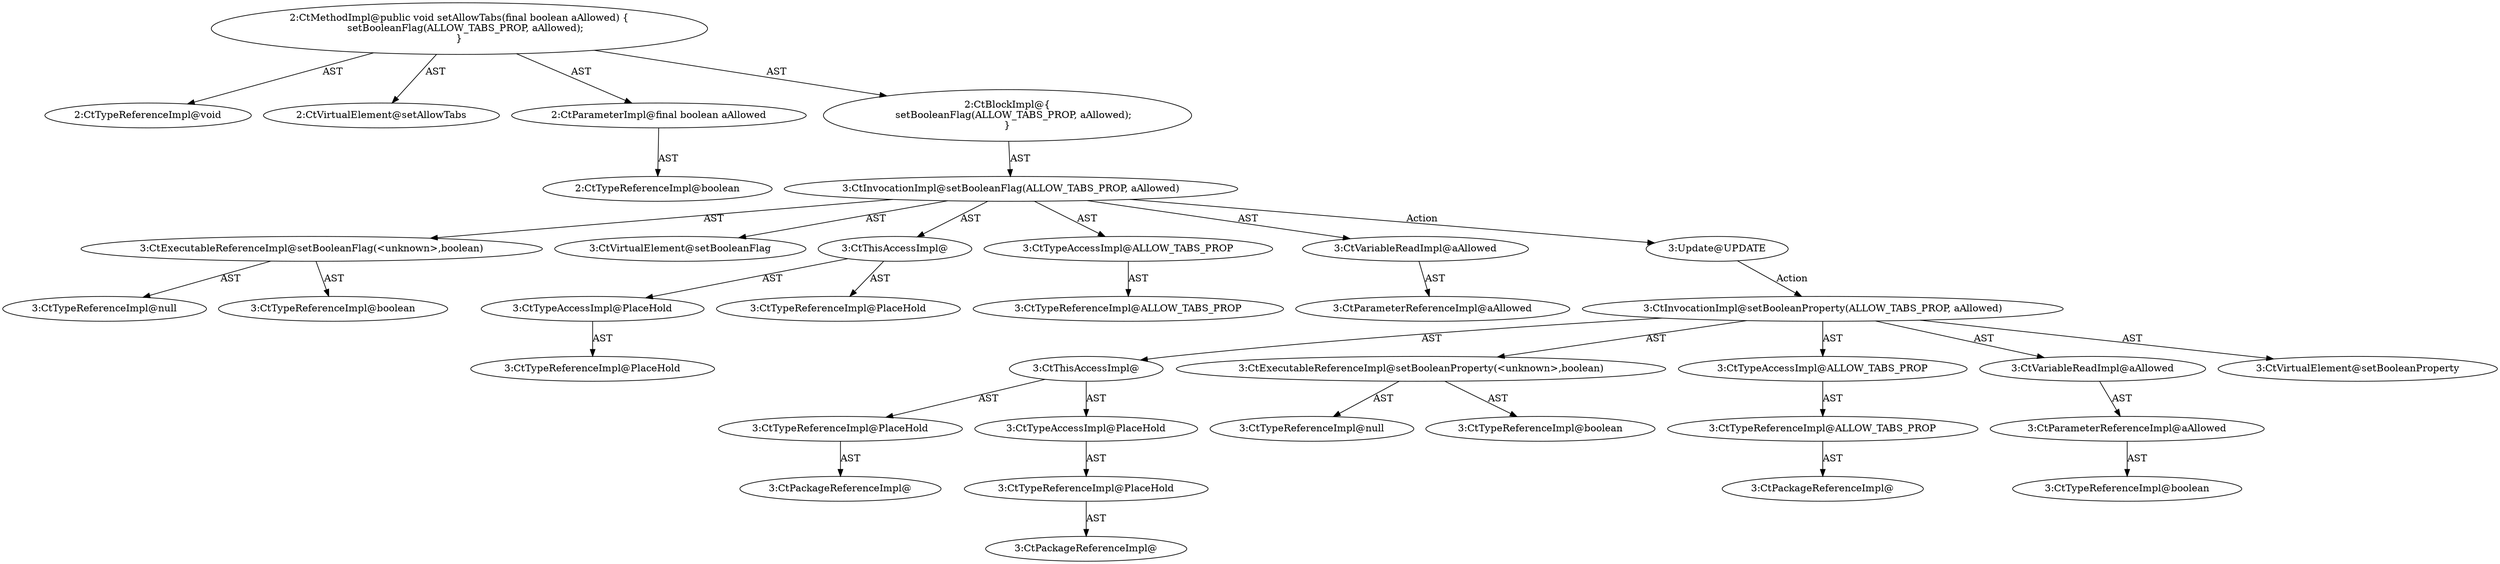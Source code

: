 digraph "setAllowTabs#?,boolean" {
0 [label="2:CtTypeReferenceImpl@void" shape=ellipse]
1 [label="2:CtVirtualElement@setAllowTabs" shape=ellipse]
2 [label="2:CtParameterImpl@final boolean aAllowed" shape=ellipse]
3 [label="2:CtTypeReferenceImpl@boolean" shape=ellipse]
4 [label="3:CtExecutableReferenceImpl@setBooleanFlag(<unknown>,boolean)" shape=ellipse]
5 [label="3:CtTypeReferenceImpl@null" shape=ellipse]
6 [label="3:CtTypeReferenceImpl@boolean" shape=ellipse]
7 [label="3:CtVirtualElement@setBooleanFlag" shape=ellipse]
8 [label="3:CtTypeAccessImpl@PlaceHold" shape=ellipse]
9 [label="3:CtTypeReferenceImpl@PlaceHold" shape=ellipse]
10 [label="3:CtThisAccessImpl@" shape=ellipse]
11 [label="3:CtTypeReferenceImpl@PlaceHold" shape=ellipse]
12 [label="3:CtTypeAccessImpl@ALLOW_TABS_PROP" shape=ellipse]
13 [label="3:CtTypeReferenceImpl@ALLOW_TABS_PROP" shape=ellipse]
14 [label="3:CtVariableReadImpl@aAllowed" shape=ellipse]
15 [label="3:CtParameterReferenceImpl@aAllowed" shape=ellipse]
16 [label="3:CtInvocationImpl@setBooleanFlag(ALLOW_TABS_PROP, aAllowed)" shape=ellipse]
17 [label="2:CtBlockImpl@\{
    setBooleanFlag(ALLOW_TABS_PROP, aAllowed);
\}" shape=ellipse]
18 [label="2:CtMethodImpl@public void setAllowTabs(final boolean aAllowed) \{
    setBooleanFlag(ALLOW_TABS_PROP, aAllowed);
\}" shape=ellipse]
19 [label="3:Update@UPDATE" shape=ellipse]
20 [label="3:CtPackageReferenceImpl@" shape=ellipse]
21 [label="3:CtTypeReferenceImpl@PlaceHold" shape=ellipse]
22 [label="3:CtPackageReferenceImpl@" shape=ellipse]
23 [label="3:CtTypeReferenceImpl@PlaceHold" shape=ellipse]
24 [label="3:CtTypeAccessImpl@PlaceHold" shape=ellipse]
25 [label="3:CtThisAccessImpl@" shape=ellipse]
26 [label="3:CtTypeReferenceImpl@null" shape=ellipse]
27 [label="3:CtTypeReferenceImpl@boolean" shape=ellipse]
28 [label="3:CtExecutableReferenceImpl@setBooleanProperty(<unknown>,boolean)" shape=ellipse]
29 [label="3:CtPackageReferenceImpl@" shape=ellipse]
30 [label="3:CtTypeReferenceImpl@ALLOW_TABS_PROP" shape=ellipse]
31 [label="3:CtTypeAccessImpl@ALLOW_TABS_PROP" shape=ellipse]
32 [label="3:CtTypeReferenceImpl@boolean" shape=ellipse]
33 [label="3:CtParameterReferenceImpl@aAllowed" shape=ellipse]
34 [label="3:CtVariableReadImpl@aAllowed" shape=ellipse]
35 [label="3:CtInvocationImpl@setBooleanProperty(ALLOW_TABS_PROP, aAllowed)" shape=ellipse]
36 [label="3:CtVirtualElement@setBooleanProperty" shape=ellipse]
2 -> 3 [label="AST"];
4 -> 5 [label="AST"];
4 -> 6 [label="AST"];
8 -> 9 [label="AST"];
10 -> 11 [label="AST"];
10 -> 8 [label="AST"];
12 -> 13 [label="AST"];
14 -> 15 [label="AST"];
16 -> 7 [label="AST"];
16 -> 10 [label="AST"];
16 -> 4 [label="AST"];
16 -> 12 [label="AST"];
16 -> 14 [label="AST"];
16 -> 19 [label="Action"];
17 -> 16 [label="AST"];
18 -> 1 [label="AST"];
18 -> 0 [label="AST"];
18 -> 2 [label="AST"];
18 -> 17 [label="AST"];
19 -> 35 [label="Action"];
21 -> 20 [label="AST"];
23 -> 22 [label="AST"];
24 -> 23 [label="AST"];
25 -> 21 [label="AST"];
25 -> 24 [label="AST"];
28 -> 26 [label="AST"];
28 -> 27 [label="AST"];
30 -> 29 [label="AST"];
31 -> 30 [label="AST"];
33 -> 32 [label="AST"];
34 -> 33 [label="AST"];
35 -> 36 [label="AST"];
35 -> 25 [label="AST"];
35 -> 28 [label="AST"];
35 -> 31 [label="AST"];
35 -> 34 [label="AST"];
}